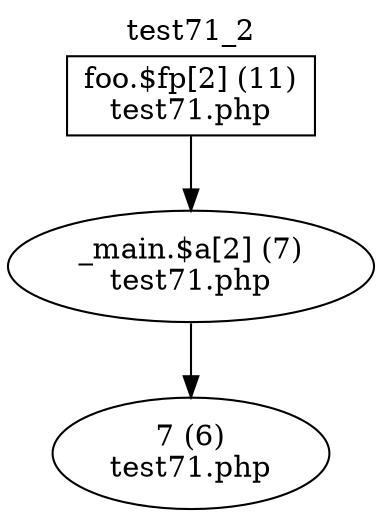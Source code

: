 digraph cfg {
  label="test71_2";
  labelloc=t;
  n1 [shape=box, label="foo.$fp[2] (11)\ntest71.php"];
  n2 [shape=ellipse, label="_main.$a[2] (7)\ntest71.php"];
  n3 [shape=ellipse, label="7 (6)\ntest71.php"];
  n1 -> n2;
  n2 -> n3;
}
